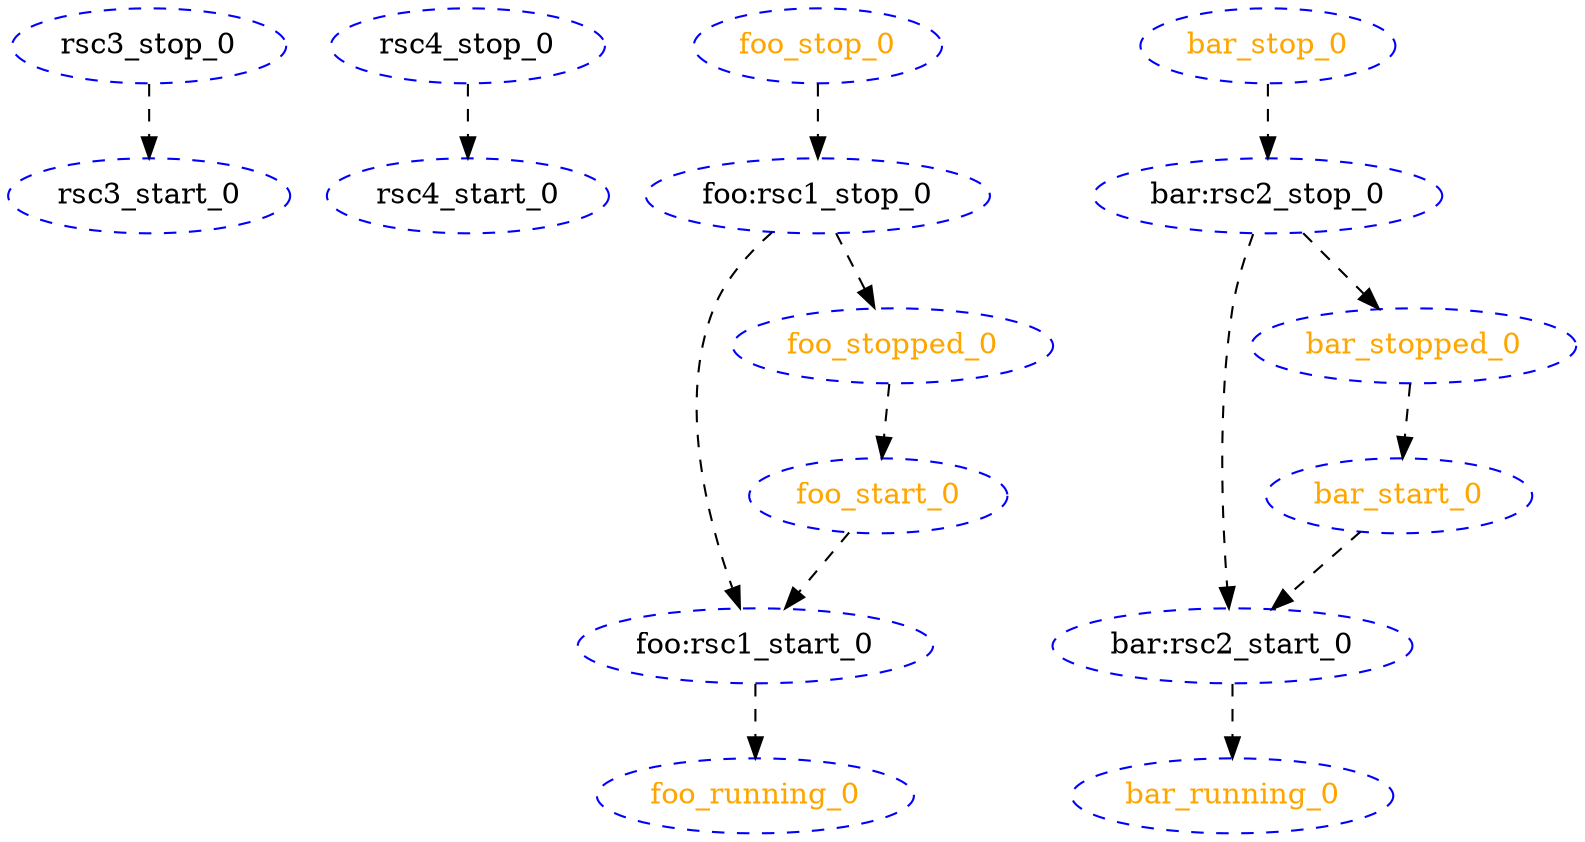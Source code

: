 digraph "g" {
	size = "30,30"
"rsc3_stop_0" [ style="dashed" color="blue" fontcolor="black" ]
"rsc3_start_0" [ style="dashed" color="blue" fontcolor="black" ]
"rsc4_stop_0" [ style="dashed" color="blue" fontcolor="black" ]
"rsc4_start_0" [ style="dashed" color="blue" fontcolor="black" ]
"foo:rsc1_stop_0" [ style="dashed" color="blue" fontcolor="black" ]
"foo:rsc1_start_0" [ style="dashed" color="blue" fontcolor="black" ]
"foo_start_0" [ style="dashed" color="blue" fontcolor="orange" ]
"foo_running_0" [ style="dashed" color="blue" fontcolor="orange" ]
"foo_stop_0" [ style="dashed" color="blue" fontcolor="orange" ]
"foo_stopped_0" [ style="dashed" color="blue" fontcolor="orange" ]
"bar:rsc2_stop_0" [ style="dashed" color="blue" fontcolor="black" ]
"bar:rsc2_start_0" [ style="dashed" color="blue" fontcolor="black" ]
"bar_start_0" [ style="dashed" color="blue" fontcolor="orange" ]
"bar_running_0" [ style="dashed" color="blue" fontcolor="orange" ]
"bar_stop_0" [ style="dashed" color="blue" fontcolor="orange" ]
"bar_stopped_0" [ style="dashed" color="blue" fontcolor="orange" ]
"rsc3_stop_0" -> "rsc3_start_0" [ style = dashed]
"rsc4_stop_0" -> "rsc4_start_0" [ style = dashed]
"foo_stop_0" -> "foo:rsc1_stop_0" [ style = dashed]
"foo:rsc1_stop_0" -> "foo:rsc1_start_0" [ style = dashed]
"foo_start_0" -> "foo:rsc1_start_0" [ style = dashed]
"foo_stopped_0" -> "foo_start_0" [ style = dashed]
"foo:rsc1_start_0" -> "foo_running_0" [ style = dashed]
"foo:rsc1_stop_0" -> "foo_stopped_0" [ style = dashed]
"bar_stop_0" -> "bar:rsc2_stop_0" [ style = dashed]
"bar:rsc2_stop_0" -> "bar:rsc2_start_0" [ style = dashed]
"bar_start_0" -> "bar:rsc2_start_0" [ style = dashed]
"bar_stopped_0" -> "bar_start_0" [ style = dashed]
"bar:rsc2_start_0" -> "bar_running_0" [ style = dashed]
"bar:rsc2_stop_0" -> "bar_stopped_0" [ style = dashed]
}
